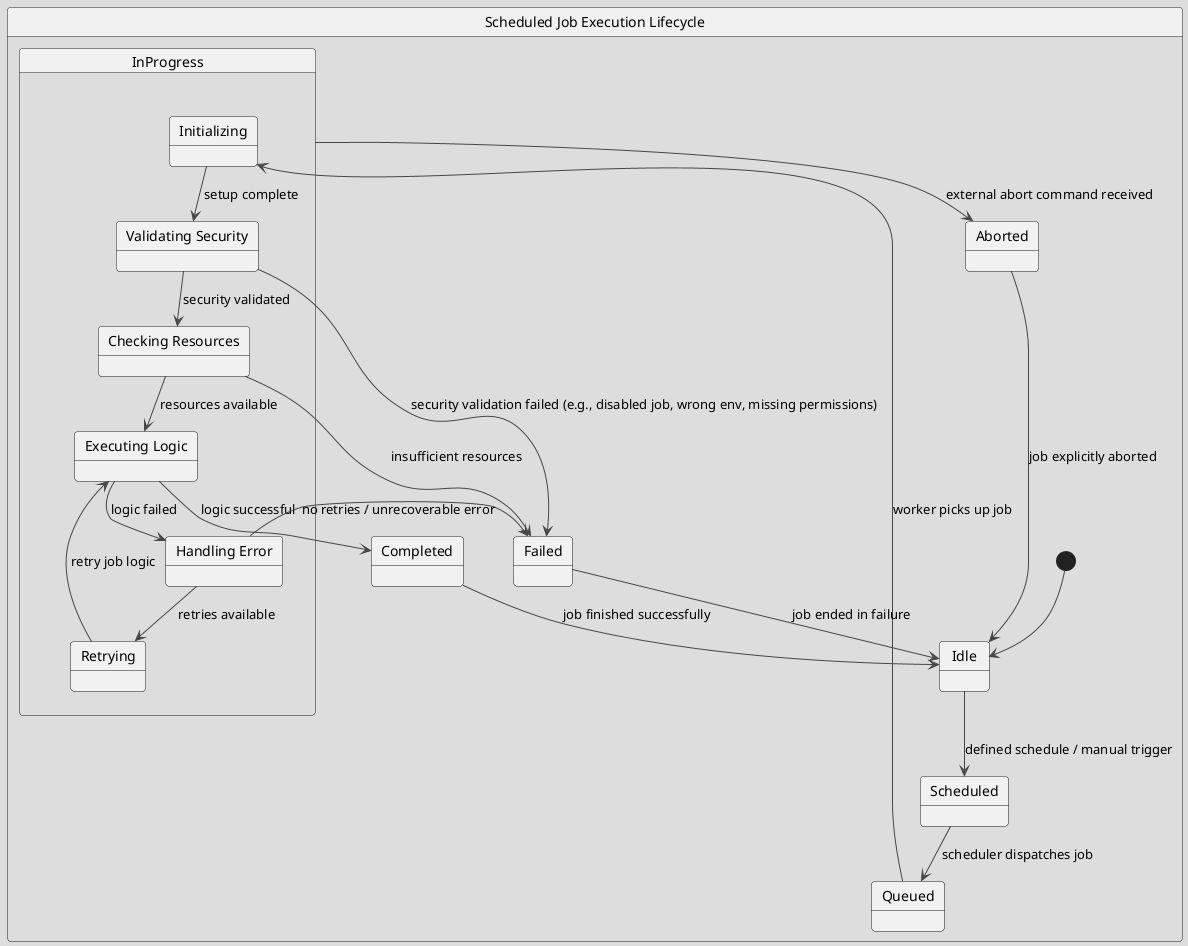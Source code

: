 @startuml
!theme toy

state "Scheduled Job Execution Lifecycle" as JobLifecycle {
  state "Idle" as Idle
  state "Scheduled" as Scheduled
  state "Queued" as Queued
  state "InProgress" as InProgress {
    state "Initializing" as Initializing
    state "Validating Security" as ValidatingSecurity
    state "Checking Resources" as CheckingResources
    state "Executing Logic" as ExecutingLogic
    state "Handling Error" as HandlingError
    state "Retrying" as Retrying
  }
  state "Completed" as Completed
  state "Failed" as Failed
  state "Aborted" as Aborted

  [*] --> Idle
  Idle --> Scheduled : defined schedule / manual trigger
  Scheduled --> Queued : scheduler dispatches job
  Queued --> Initializing : worker picks up job

  Initializing --> ValidatingSecurity : setup complete
  ValidatingSecurity --> CheckingResources : security validated
  ValidatingSecurity --> Failed : security validation failed (e.g., disabled job, wrong env, missing permissions)
  CheckingResources --> ExecutingLogic : resources available
  CheckingResources --> Failed : insufficient resources

  ExecutingLogic --> Completed : logic successful
  ExecutingLogic --> HandlingError : logic failed

  HandlingError --> Retrying : retries available
  Retrying --> ExecutingLogic : retry job logic

  HandlingError --> Failed : no retries / unrecoverable error

  Completed --> Idle : job finished successfully
  Failed --> Idle : job ended in failure
  Aborted --> Idle : job explicitly aborted

  InProgress --> Aborted : external abort command received
}
@enduml